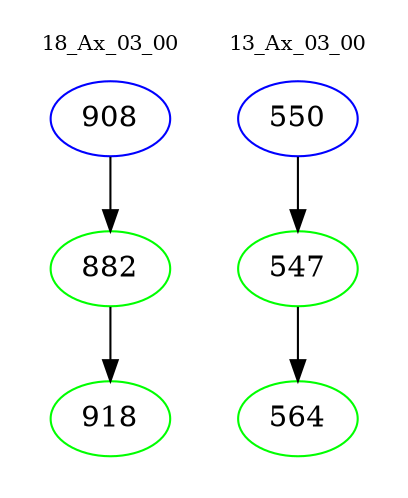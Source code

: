 digraph{
subgraph cluster_0 {
color = white
label = "18_Ax_03_00";
fontsize=10;
T0_908 [label="908", color="blue"]
T0_908 -> T0_882 [color="black"]
T0_882 [label="882", color="green"]
T0_882 -> T0_918 [color="black"]
T0_918 [label="918", color="green"]
}
subgraph cluster_1 {
color = white
label = "13_Ax_03_00";
fontsize=10;
T1_550 [label="550", color="blue"]
T1_550 -> T1_547 [color="black"]
T1_547 [label="547", color="green"]
T1_547 -> T1_564 [color="black"]
T1_564 [label="564", color="green"]
}
}
